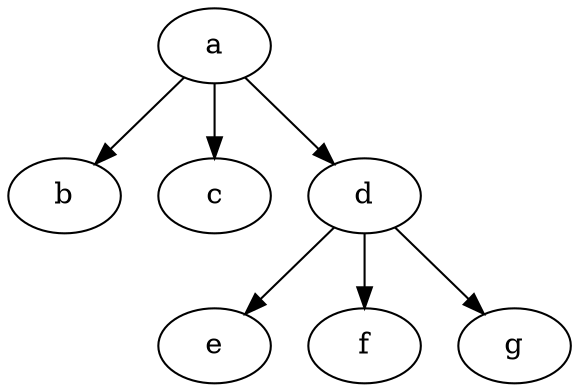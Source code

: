 digraph "A" {
    "a" -> "b";
    "a" -> "c";
    "a" -> "d";
    "d" -> "e";
    "d" -> "f";
    "d" -> "g";
}